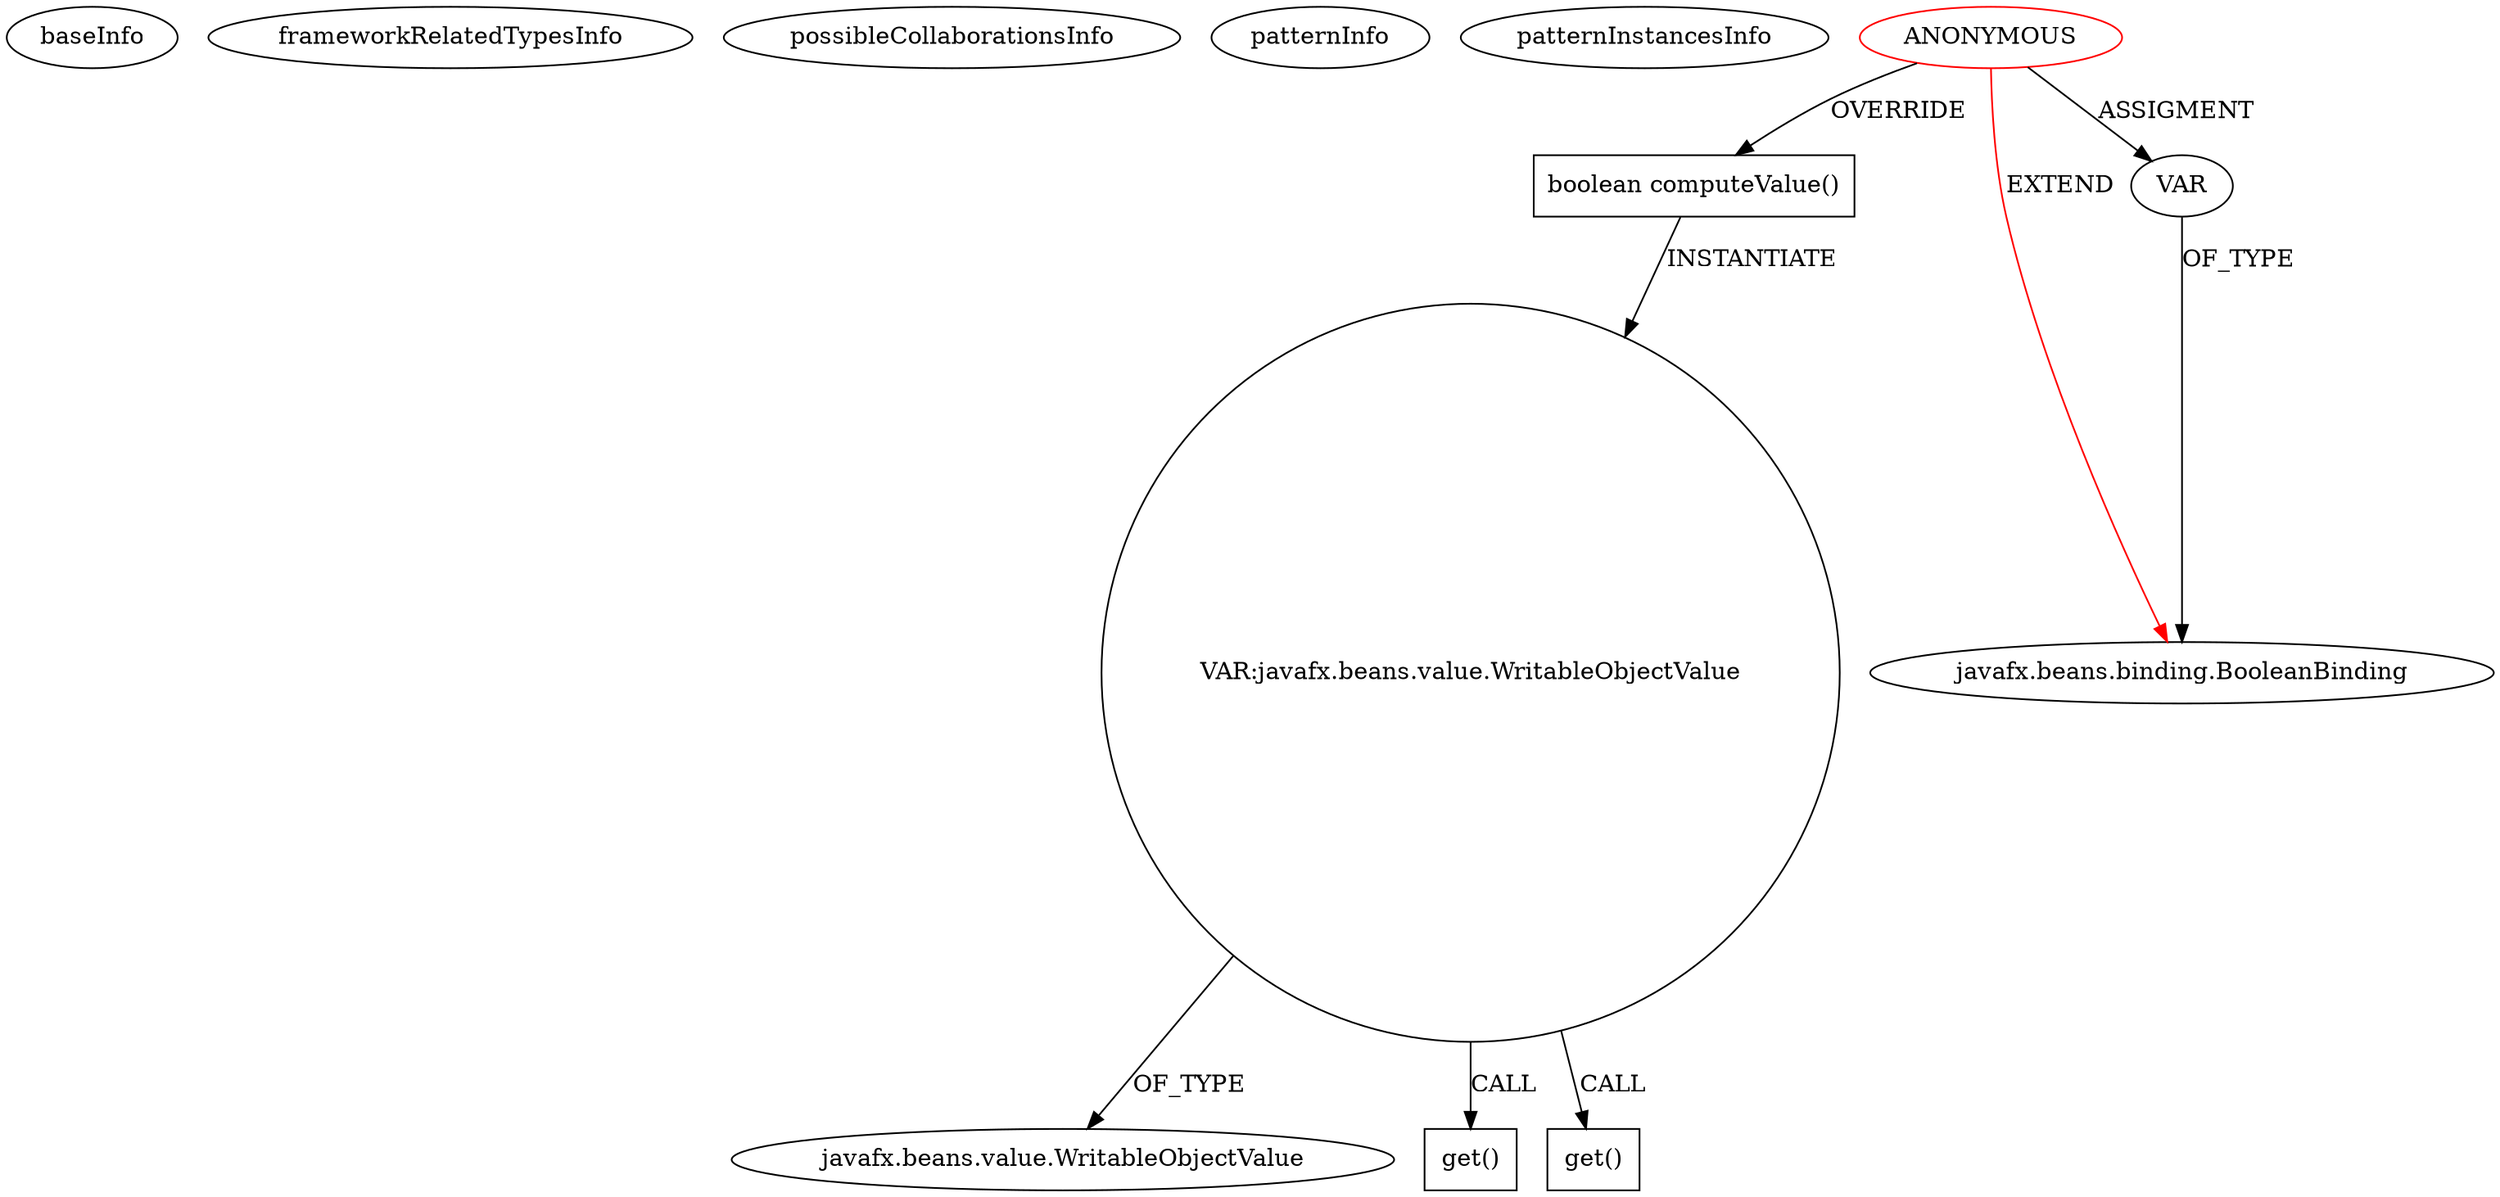 digraph {
baseInfo[graphId=3588,category="pattern",isAnonymous=true,possibleRelation=false]
frameworkRelatedTypesInfo[0="javafx.beans.binding.BooleanBinding"]
possibleCollaborationsInfo[]
patternInfo[frequency=3.0,patternRootClient=0]
patternInstancesInfo[0="if12b051-SWP_Paint~/if12b051-SWP_Paint/SWP_Paint-master/SWP_Paint/src/gui/ToolsRadiusMediator.java~ToolsRadiusMediator~3086",1="if12b051-SWP_Paint~/if12b051-SWP_Paint/SWP_Paint-master/SWP_Paint/src/gui/ToolsHeightMediator.java~ToolsHeightMediator~3103",2="if12b051-SWP_Paint~/if12b051-SWP_Paint/SWP_Paint-master/SWP_Paint/src/gui/ToolsWidthMediator.java~ToolsWidthMediator~3088"]
4[label="boolean computeValue()",vertexType="OVERRIDING_METHOD_DECLARATION",isFrameworkType=false,shape=box]
0[label="ANONYMOUS",vertexType="ROOT_ANONYMOUS_DECLARATION",isFrameworkType=false,color=red]
1[label="javafx.beans.binding.BooleanBinding",vertexType="FRAMEWORK_CLASS_TYPE",isFrameworkType=false]
5[label="VAR:javafx.beans.value.WritableObjectValue",vertexType="VARIABLE_EXPRESION",isFrameworkType=false,shape=circle]
7[label="javafx.beans.value.WritableObjectValue",vertexType="FRAMEWORK_INTERFACE_TYPE",isFrameworkType=false]
2[label="VAR",vertexType="OUTSIDE_VARIABLE_EXPRESION",isFrameworkType=false]
13[label="get()",vertexType="INSIDE_CALL",isFrameworkType=false,shape=box]
11[label="get()",vertexType="INSIDE_CALL",isFrameworkType=false,shape=box]
5->13[label="CALL"]
0->4[label="OVERRIDE"]
0->2[label="ASSIGMENT"]
0->1[label="EXTEND",color=red]
2->1[label="OF_TYPE"]
5->11[label="CALL"]
5->7[label="OF_TYPE"]
4->5[label="INSTANTIATE"]
}
